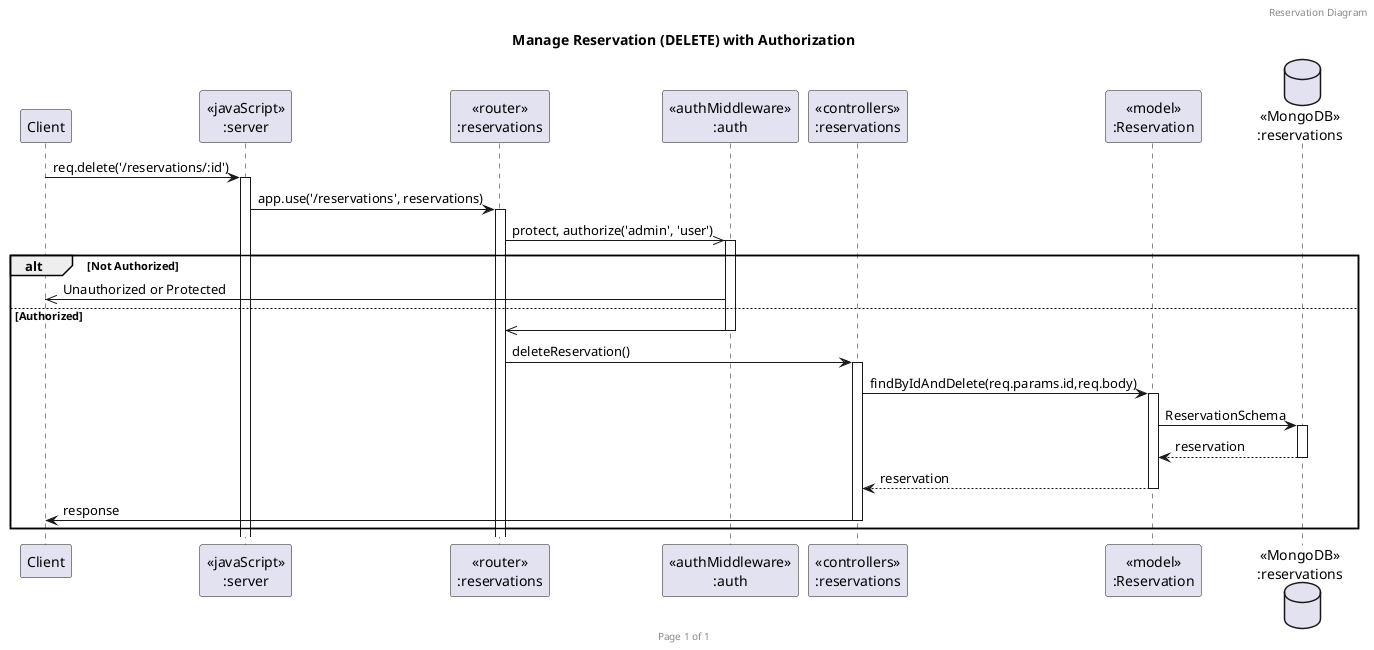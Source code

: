 @startuml
header Reservation Diagram
footer Page %page% of %lastpage%
title "Manage Reservation (DELETE) with Authorization"

participant "Client" as client
participant "<<javaScript>>\n:server" as server
participant "<<router>>\n:reservations" as routerReservations
participant "<<authMiddleware>>\n:auth" as authMiddleware
participant "<<controllers>>\n:reservations" as controllersReservations
participant "<<model>>\n:Reservation" as modelReservation
database "<<MongoDB>>\n:reservations" as ReservationsDatabase

client->server ++:req.delete('/reservations/:id')
server->routerReservations ++:app.use('/reservations', reservations)
routerReservations->>authMiddleware ++:protect, authorize('admin', 'user')

alt Not Authorized
    authMiddleware->>client :Unauthorized or Protected
else Authorized
    authMiddleware->>routerReservations -- :
    routerReservations->controllersReservations ++:deleteReservation()
    controllersReservations->modelReservation ++:findByIdAndDelete(req.params.id,req.body)
    modelReservation ->ReservationsDatabase ++: ReservationSchema
    ReservationsDatabase --> modelReservation --: reservation
    controllersReservations <-- modelReservation --: reservation
    controllersReservations->client --:response
end



@enduml